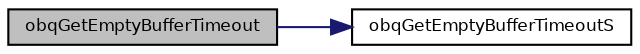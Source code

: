 digraph "obqGetEmptyBufferTimeout"
{
  bgcolor="transparent";
  edge [fontname="Helvetica",fontsize="8",labelfontname="Helvetica",labelfontsize="8"];
  node [fontname="Helvetica",fontsize="8",shape=record];
  rankdir="LR";
  Node20 [label="obqGetEmptyBufferTimeout",height=0.2,width=0.4,color="black", fillcolor="grey75", style="filled", fontcolor="black"];
  Node20 -> Node21 [color="midnightblue",fontsize="8",style="solid",fontname="Helvetica"];
  Node21 [label="obqGetEmptyBufferTimeoutS",height=0.2,width=0.4,color="black",URL="$group___h_a_l___b_u_f_f_e_r_s.html#ga5fd1a9f207211fdbd50a42d711826aa2",tooltip="Gets the next empty buffer from the queue. "];
}

